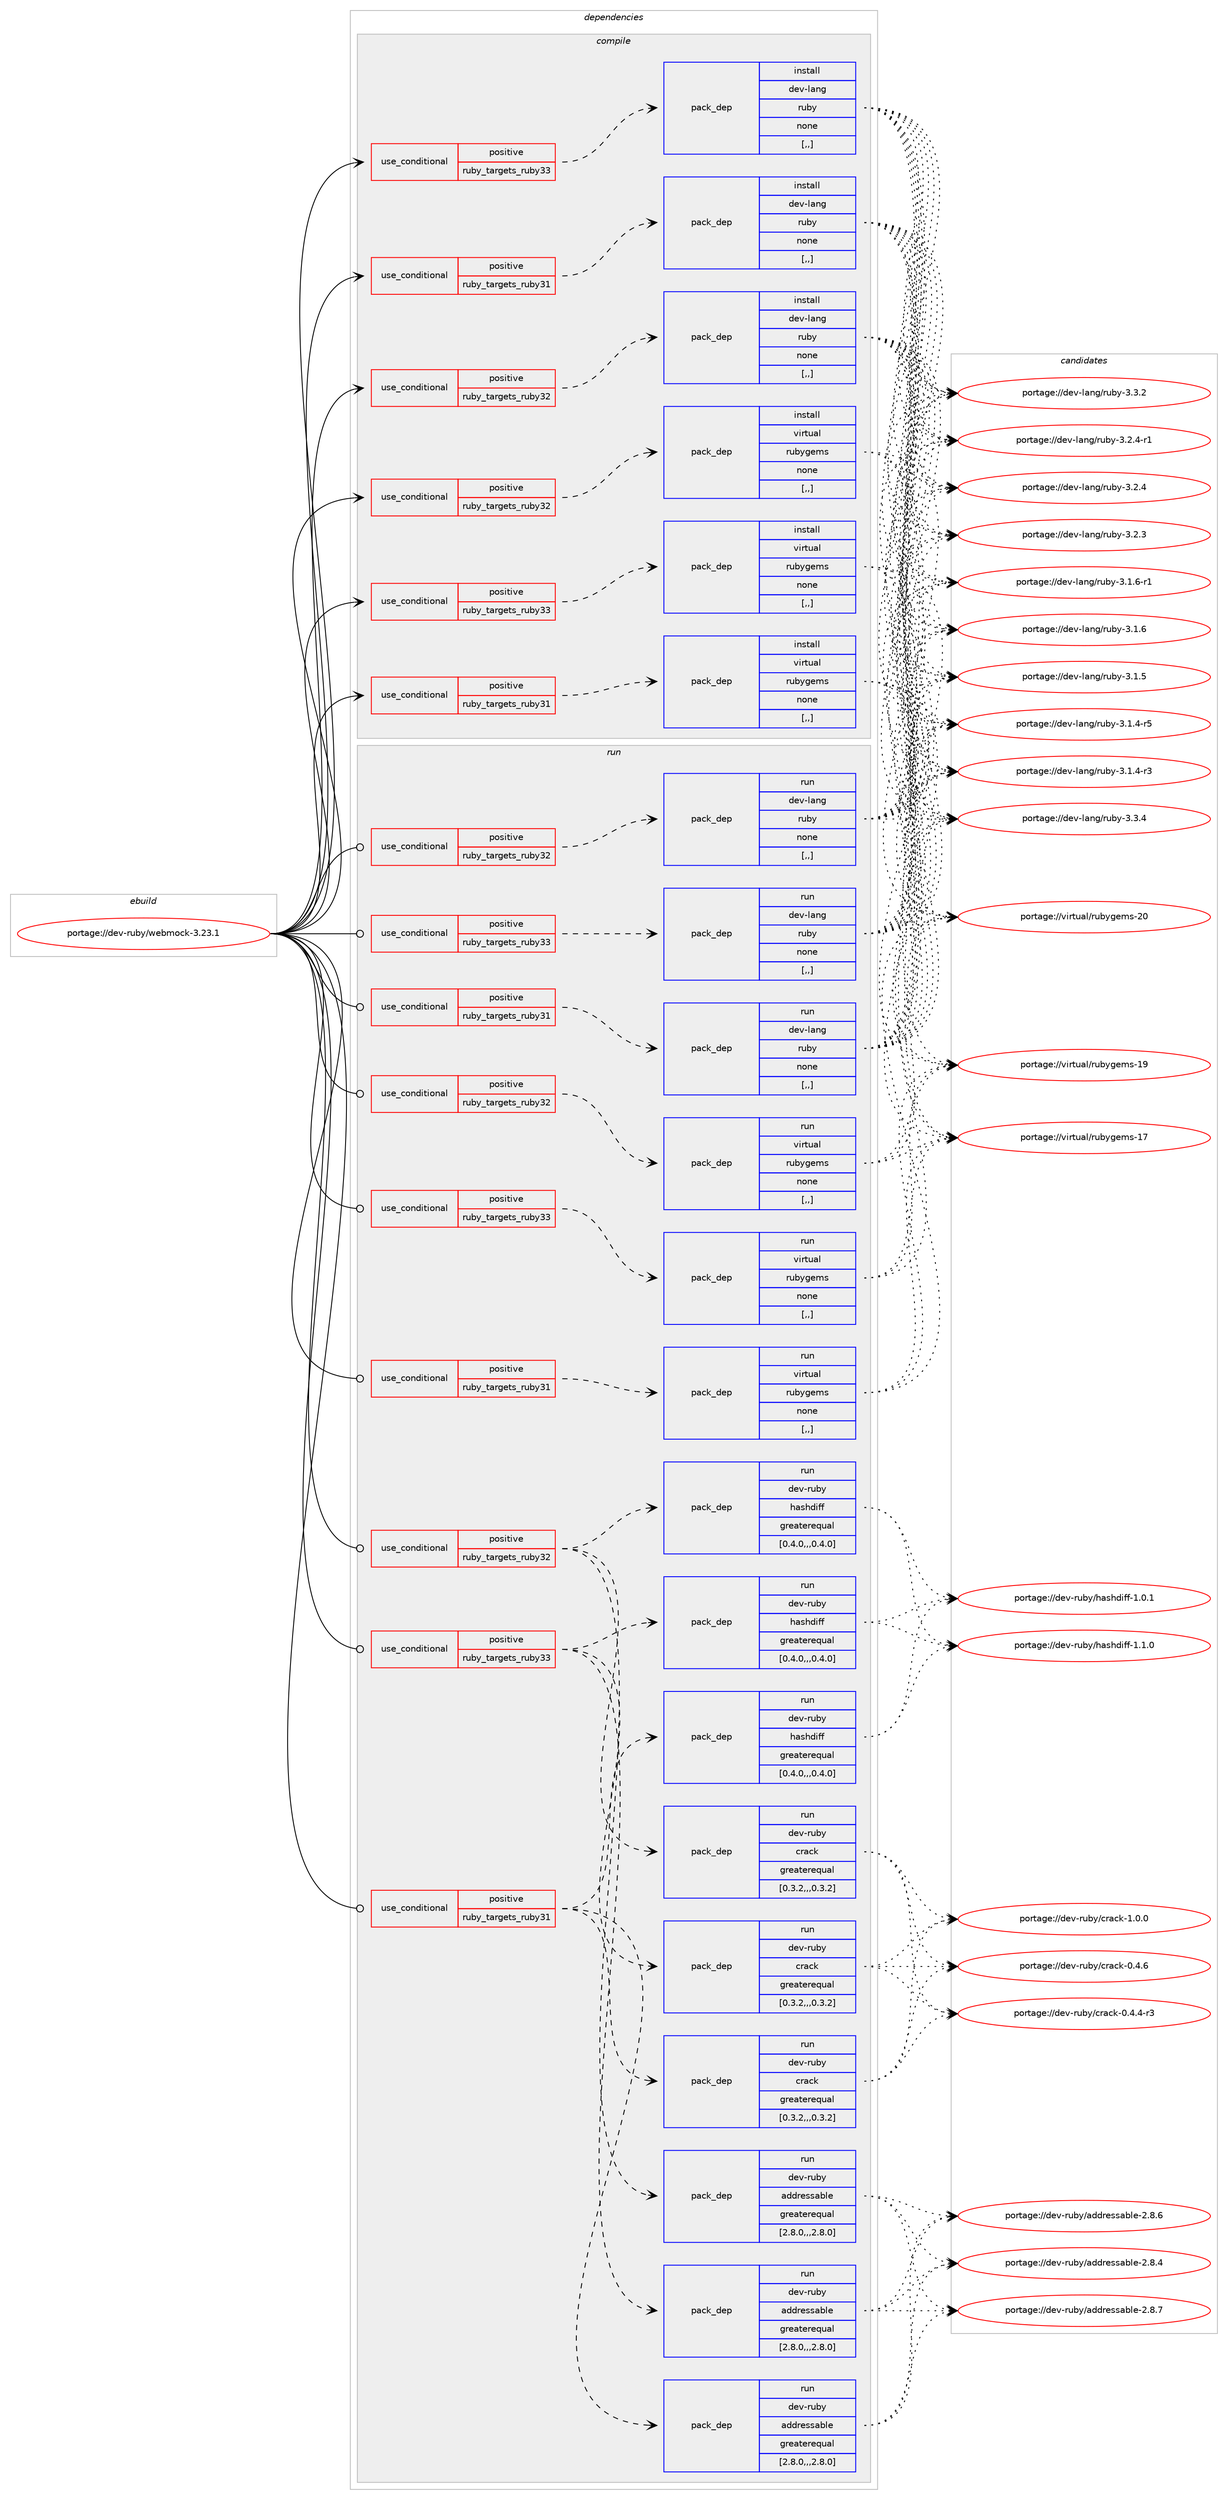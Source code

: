 digraph prolog {

# *************
# Graph options
# *************

newrank=true;
concentrate=true;
compound=true;
graph [rankdir=LR,fontname=Helvetica,fontsize=10,ranksep=1.5];#, ranksep=2.5, nodesep=0.2];
edge  [arrowhead=vee];
node  [fontname=Helvetica,fontsize=10];

# **********
# The ebuild
# **********

subgraph cluster_leftcol {
color=gray;
rank=same;
label=<<i>ebuild</i>>;
id [label="portage://dev-ruby/webmock-3.23.1", color=red, width=4, href="../dev-ruby/webmock-3.23.1.svg"];
}

# ****************
# The dependencies
# ****************

subgraph cluster_midcol {
color=gray;
label=<<i>dependencies</i>>;
subgraph cluster_compile {
fillcolor="#eeeeee";
style=filled;
label=<<i>compile</i>>;
subgraph cond58196 {
dependency206475 [label=<<TABLE BORDER="0" CELLBORDER="1" CELLSPACING="0" CELLPADDING="4"><TR><TD ROWSPAN="3" CELLPADDING="10">use_conditional</TD></TR><TR><TD>positive</TD></TR><TR><TD>ruby_targets_ruby31</TD></TR></TABLE>>, shape=none, color=red];
subgraph pack146885 {
dependency206476 [label=<<TABLE BORDER="0" CELLBORDER="1" CELLSPACING="0" CELLPADDING="4" WIDTH="220"><TR><TD ROWSPAN="6" CELLPADDING="30">pack_dep</TD></TR><TR><TD WIDTH="110">install</TD></TR><TR><TD>dev-lang</TD></TR><TR><TD>ruby</TD></TR><TR><TD>none</TD></TR><TR><TD>[,,]</TD></TR></TABLE>>, shape=none, color=blue];
}
dependency206475:e -> dependency206476:w [weight=20,style="dashed",arrowhead="vee"];
}
id:e -> dependency206475:w [weight=20,style="solid",arrowhead="vee"];
subgraph cond58197 {
dependency206477 [label=<<TABLE BORDER="0" CELLBORDER="1" CELLSPACING="0" CELLPADDING="4"><TR><TD ROWSPAN="3" CELLPADDING="10">use_conditional</TD></TR><TR><TD>positive</TD></TR><TR><TD>ruby_targets_ruby31</TD></TR></TABLE>>, shape=none, color=red];
subgraph pack146886 {
dependency206478 [label=<<TABLE BORDER="0" CELLBORDER="1" CELLSPACING="0" CELLPADDING="4" WIDTH="220"><TR><TD ROWSPAN="6" CELLPADDING="30">pack_dep</TD></TR><TR><TD WIDTH="110">install</TD></TR><TR><TD>virtual</TD></TR><TR><TD>rubygems</TD></TR><TR><TD>none</TD></TR><TR><TD>[,,]</TD></TR></TABLE>>, shape=none, color=blue];
}
dependency206477:e -> dependency206478:w [weight=20,style="dashed",arrowhead="vee"];
}
id:e -> dependency206477:w [weight=20,style="solid",arrowhead="vee"];
subgraph cond58198 {
dependency206479 [label=<<TABLE BORDER="0" CELLBORDER="1" CELLSPACING="0" CELLPADDING="4"><TR><TD ROWSPAN="3" CELLPADDING="10">use_conditional</TD></TR><TR><TD>positive</TD></TR><TR><TD>ruby_targets_ruby32</TD></TR></TABLE>>, shape=none, color=red];
subgraph pack146887 {
dependency206480 [label=<<TABLE BORDER="0" CELLBORDER="1" CELLSPACING="0" CELLPADDING="4" WIDTH="220"><TR><TD ROWSPAN="6" CELLPADDING="30">pack_dep</TD></TR><TR><TD WIDTH="110">install</TD></TR><TR><TD>dev-lang</TD></TR><TR><TD>ruby</TD></TR><TR><TD>none</TD></TR><TR><TD>[,,]</TD></TR></TABLE>>, shape=none, color=blue];
}
dependency206479:e -> dependency206480:w [weight=20,style="dashed",arrowhead="vee"];
}
id:e -> dependency206479:w [weight=20,style="solid",arrowhead="vee"];
subgraph cond58199 {
dependency206481 [label=<<TABLE BORDER="0" CELLBORDER="1" CELLSPACING="0" CELLPADDING="4"><TR><TD ROWSPAN="3" CELLPADDING="10">use_conditional</TD></TR><TR><TD>positive</TD></TR><TR><TD>ruby_targets_ruby32</TD></TR></TABLE>>, shape=none, color=red];
subgraph pack146888 {
dependency206482 [label=<<TABLE BORDER="0" CELLBORDER="1" CELLSPACING="0" CELLPADDING="4" WIDTH="220"><TR><TD ROWSPAN="6" CELLPADDING="30">pack_dep</TD></TR><TR><TD WIDTH="110">install</TD></TR><TR><TD>virtual</TD></TR><TR><TD>rubygems</TD></TR><TR><TD>none</TD></TR><TR><TD>[,,]</TD></TR></TABLE>>, shape=none, color=blue];
}
dependency206481:e -> dependency206482:w [weight=20,style="dashed",arrowhead="vee"];
}
id:e -> dependency206481:w [weight=20,style="solid",arrowhead="vee"];
subgraph cond58200 {
dependency206483 [label=<<TABLE BORDER="0" CELLBORDER="1" CELLSPACING="0" CELLPADDING="4"><TR><TD ROWSPAN="3" CELLPADDING="10">use_conditional</TD></TR><TR><TD>positive</TD></TR><TR><TD>ruby_targets_ruby33</TD></TR></TABLE>>, shape=none, color=red];
subgraph pack146889 {
dependency206484 [label=<<TABLE BORDER="0" CELLBORDER="1" CELLSPACING="0" CELLPADDING="4" WIDTH="220"><TR><TD ROWSPAN="6" CELLPADDING="30">pack_dep</TD></TR><TR><TD WIDTH="110">install</TD></TR><TR><TD>dev-lang</TD></TR><TR><TD>ruby</TD></TR><TR><TD>none</TD></TR><TR><TD>[,,]</TD></TR></TABLE>>, shape=none, color=blue];
}
dependency206483:e -> dependency206484:w [weight=20,style="dashed",arrowhead="vee"];
}
id:e -> dependency206483:w [weight=20,style="solid",arrowhead="vee"];
subgraph cond58201 {
dependency206485 [label=<<TABLE BORDER="0" CELLBORDER="1" CELLSPACING="0" CELLPADDING="4"><TR><TD ROWSPAN="3" CELLPADDING="10">use_conditional</TD></TR><TR><TD>positive</TD></TR><TR><TD>ruby_targets_ruby33</TD></TR></TABLE>>, shape=none, color=red];
subgraph pack146890 {
dependency206486 [label=<<TABLE BORDER="0" CELLBORDER="1" CELLSPACING="0" CELLPADDING="4" WIDTH="220"><TR><TD ROWSPAN="6" CELLPADDING="30">pack_dep</TD></TR><TR><TD WIDTH="110">install</TD></TR><TR><TD>virtual</TD></TR><TR><TD>rubygems</TD></TR><TR><TD>none</TD></TR><TR><TD>[,,]</TD></TR></TABLE>>, shape=none, color=blue];
}
dependency206485:e -> dependency206486:w [weight=20,style="dashed",arrowhead="vee"];
}
id:e -> dependency206485:w [weight=20,style="solid",arrowhead="vee"];
}
subgraph cluster_compileandrun {
fillcolor="#eeeeee";
style=filled;
label=<<i>compile and run</i>>;
}
subgraph cluster_run {
fillcolor="#eeeeee";
style=filled;
label=<<i>run</i>>;
subgraph cond58202 {
dependency206487 [label=<<TABLE BORDER="0" CELLBORDER="1" CELLSPACING="0" CELLPADDING="4"><TR><TD ROWSPAN="3" CELLPADDING="10">use_conditional</TD></TR><TR><TD>positive</TD></TR><TR><TD>ruby_targets_ruby31</TD></TR></TABLE>>, shape=none, color=red];
subgraph pack146891 {
dependency206488 [label=<<TABLE BORDER="0" CELLBORDER="1" CELLSPACING="0" CELLPADDING="4" WIDTH="220"><TR><TD ROWSPAN="6" CELLPADDING="30">pack_dep</TD></TR><TR><TD WIDTH="110">run</TD></TR><TR><TD>dev-lang</TD></TR><TR><TD>ruby</TD></TR><TR><TD>none</TD></TR><TR><TD>[,,]</TD></TR></TABLE>>, shape=none, color=blue];
}
dependency206487:e -> dependency206488:w [weight=20,style="dashed",arrowhead="vee"];
}
id:e -> dependency206487:w [weight=20,style="solid",arrowhead="odot"];
subgraph cond58203 {
dependency206489 [label=<<TABLE BORDER="0" CELLBORDER="1" CELLSPACING="0" CELLPADDING="4"><TR><TD ROWSPAN="3" CELLPADDING="10">use_conditional</TD></TR><TR><TD>positive</TD></TR><TR><TD>ruby_targets_ruby31</TD></TR></TABLE>>, shape=none, color=red];
subgraph pack146892 {
dependency206490 [label=<<TABLE BORDER="0" CELLBORDER="1" CELLSPACING="0" CELLPADDING="4" WIDTH="220"><TR><TD ROWSPAN="6" CELLPADDING="30">pack_dep</TD></TR><TR><TD WIDTH="110">run</TD></TR><TR><TD>dev-ruby</TD></TR><TR><TD>addressable</TD></TR><TR><TD>greaterequal</TD></TR><TR><TD>[2.8.0,,,2.8.0]</TD></TR></TABLE>>, shape=none, color=blue];
}
dependency206489:e -> dependency206490:w [weight=20,style="dashed",arrowhead="vee"];
subgraph pack146893 {
dependency206491 [label=<<TABLE BORDER="0" CELLBORDER="1" CELLSPACING="0" CELLPADDING="4" WIDTH="220"><TR><TD ROWSPAN="6" CELLPADDING="30">pack_dep</TD></TR><TR><TD WIDTH="110">run</TD></TR><TR><TD>dev-ruby</TD></TR><TR><TD>crack</TD></TR><TR><TD>greaterequal</TD></TR><TR><TD>[0.3.2,,,0.3.2]</TD></TR></TABLE>>, shape=none, color=blue];
}
dependency206489:e -> dependency206491:w [weight=20,style="dashed",arrowhead="vee"];
subgraph pack146894 {
dependency206492 [label=<<TABLE BORDER="0" CELLBORDER="1" CELLSPACING="0" CELLPADDING="4" WIDTH="220"><TR><TD ROWSPAN="6" CELLPADDING="30">pack_dep</TD></TR><TR><TD WIDTH="110">run</TD></TR><TR><TD>dev-ruby</TD></TR><TR><TD>hashdiff</TD></TR><TR><TD>greaterequal</TD></TR><TR><TD>[0.4.0,,,0.4.0]</TD></TR></TABLE>>, shape=none, color=blue];
}
dependency206489:e -> dependency206492:w [weight=20,style="dashed",arrowhead="vee"];
}
id:e -> dependency206489:w [weight=20,style="solid",arrowhead="odot"];
subgraph cond58204 {
dependency206493 [label=<<TABLE BORDER="0" CELLBORDER="1" CELLSPACING="0" CELLPADDING="4"><TR><TD ROWSPAN="3" CELLPADDING="10">use_conditional</TD></TR><TR><TD>positive</TD></TR><TR><TD>ruby_targets_ruby31</TD></TR></TABLE>>, shape=none, color=red];
subgraph pack146895 {
dependency206494 [label=<<TABLE BORDER="0" CELLBORDER="1" CELLSPACING="0" CELLPADDING="4" WIDTH="220"><TR><TD ROWSPAN="6" CELLPADDING="30">pack_dep</TD></TR><TR><TD WIDTH="110">run</TD></TR><TR><TD>virtual</TD></TR><TR><TD>rubygems</TD></TR><TR><TD>none</TD></TR><TR><TD>[,,]</TD></TR></TABLE>>, shape=none, color=blue];
}
dependency206493:e -> dependency206494:w [weight=20,style="dashed",arrowhead="vee"];
}
id:e -> dependency206493:w [weight=20,style="solid",arrowhead="odot"];
subgraph cond58205 {
dependency206495 [label=<<TABLE BORDER="0" CELLBORDER="1" CELLSPACING="0" CELLPADDING="4"><TR><TD ROWSPAN="3" CELLPADDING="10">use_conditional</TD></TR><TR><TD>positive</TD></TR><TR><TD>ruby_targets_ruby32</TD></TR></TABLE>>, shape=none, color=red];
subgraph pack146896 {
dependency206496 [label=<<TABLE BORDER="0" CELLBORDER="1" CELLSPACING="0" CELLPADDING="4" WIDTH="220"><TR><TD ROWSPAN="6" CELLPADDING="30">pack_dep</TD></TR><TR><TD WIDTH="110">run</TD></TR><TR><TD>dev-lang</TD></TR><TR><TD>ruby</TD></TR><TR><TD>none</TD></TR><TR><TD>[,,]</TD></TR></TABLE>>, shape=none, color=blue];
}
dependency206495:e -> dependency206496:w [weight=20,style="dashed",arrowhead="vee"];
}
id:e -> dependency206495:w [weight=20,style="solid",arrowhead="odot"];
subgraph cond58206 {
dependency206497 [label=<<TABLE BORDER="0" CELLBORDER="1" CELLSPACING="0" CELLPADDING="4"><TR><TD ROWSPAN="3" CELLPADDING="10">use_conditional</TD></TR><TR><TD>positive</TD></TR><TR><TD>ruby_targets_ruby32</TD></TR></TABLE>>, shape=none, color=red];
subgraph pack146897 {
dependency206498 [label=<<TABLE BORDER="0" CELLBORDER="1" CELLSPACING="0" CELLPADDING="4" WIDTH="220"><TR><TD ROWSPAN="6" CELLPADDING="30">pack_dep</TD></TR><TR><TD WIDTH="110">run</TD></TR><TR><TD>dev-ruby</TD></TR><TR><TD>addressable</TD></TR><TR><TD>greaterequal</TD></TR><TR><TD>[2.8.0,,,2.8.0]</TD></TR></TABLE>>, shape=none, color=blue];
}
dependency206497:e -> dependency206498:w [weight=20,style="dashed",arrowhead="vee"];
subgraph pack146898 {
dependency206499 [label=<<TABLE BORDER="0" CELLBORDER="1" CELLSPACING="0" CELLPADDING="4" WIDTH="220"><TR><TD ROWSPAN="6" CELLPADDING="30">pack_dep</TD></TR><TR><TD WIDTH="110">run</TD></TR><TR><TD>dev-ruby</TD></TR><TR><TD>crack</TD></TR><TR><TD>greaterequal</TD></TR><TR><TD>[0.3.2,,,0.3.2]</TD></TR></TABLE>>, shape=none, color=blue];
}
dependency206497:e -> dependency206499:w [weight=20,style="dashed",arrowhead="vee"];
subgraph pack146899 {
dependency206500 [label=<<TABLE BORDER="0" CELLBORDER="1" CELLSPACING="0" CELLPADDING="4" WIDTH="220"><TR><TD ROWSPAN="6" CELLPADDING="30">pack_dep</TD></TR><TR><TD WIDTH="110">run</TD></TR><TR><TD>dev-ruby</TD></TR><TR><TD>hashdiff</TD></TR><TR><TD>greaterequal</TD></TR><TR><TD>[0.4.0,,,0.4.0]</TD></TR></TABLE>>, shape=none, color=blue];
}
dependency206497:e -> dependency206500:w [weight=20,style="dashed",arrowhead="vee"];
}
id:e -> dependency206497:w [weight=20,style="solid",arrowhead="odot"];
subgraph cond58207 {
dependency206501 [label=<<TABLE BORDER="0" CELLBORDER="1" CELLSPACING="0" CELLPADDING="4"><TR><TD ROWSPAN="3" CELLPADDING="10">use_conditional</TD></TR><TR><TD>positive</TD></TR><TR><TD>ruby_targets_ruby32</TD></TR></TABLE>>, shape=none, color=red];
subgraph pack146900 {
dependency206502 [label=<<TABLE BORDER="0" CELLBORDER="1" CELLSPACING="0" CELLPADDING="4" WIDTH="220"><TR><TD ROWSPAN="6" CELLPADDING="30">pack_dep</TD></TR><TR><TD WIDTH="110">run</TD></TR><TR><TD>virtual</TD></TR><TR><TD>rubygems</TD></TR><TR><TD>none</TD></TR><TR><TD>[,,]</TD></TR></TABLE>>, shape=none, color=blue];
}
dependency206501:e -> dependency206502:w [weight=20,style="dashed",arrowhead="vee"];
}
id:e -> dependency206501:w [weight=20,style="solid",arrowhead="odot"];
subgraph cond58208 {
dependency206503 [label=<<TABLE BORDER="0" CELLBORDER="1" CELLSPACING="0" CELLPADDING="4"><TR><TD ROWSPAN="3" CELLPADDING="10">use_conditional</TD></TR><TR><TD>positive</TD></TR><TR><TD>ruby_targets_ruby33</TD></TR></TABLE>>, shape=none, color=red];
subgraph pack146901 {
dependency206504 [label=<<TABLE BORDER="0" CELLBORDER="1" CELLSPACING="0" CELLPADDING="4" WIDTH="220"><TR><TD ROWSPAN="6" CELLPADDING="30">pack_dep</TD></TR><TR><TD WIDTH="110">run</TD></TR><TR><TD>dev-lang</TD></TR><TR><TD>ruby</TD></TR><TR><TD>none</TD></TR><TR><TD>[,,]</TD></TR></TABLE>>, shape=none, color=blue];
}
dependency206503:e -> dependency206504:w [weight=20,style="dashed",arrowhead="vee"];
}
id:e -> dependency206503:w [weight=20,style="solid",arrowhead="odot"];
subgraph cond58209 {
dependency206505 [label=<<TABLE BORDER="0" CELLBORDER="1" CELLSPACING="0" CELLPADDING="4"><TR><TD ROWSPAN="3" CELLPADDING="10">use_conditional</TD></TR><TR><TD>positive</TD></TR><TR><TD>ruby_targets_ruby33</TD></TR></TABLE>>, shape=none, color=red];
subgraph pack146902 {
dependency206506 [label=<<TABLE BORDER="0" CELLBORDER="1" CELLSPACING="0" CELLPADDING="4" WIDTH="220"><TR><TD ROWSPAN="6" CELLPADDING="30">pack_dep</TD></TR><TR><TD WIDTH="110">run</TD></TR><TR><TD>dev-ruby</TD></TR><TR><TD>addressable</TD></TR><TR><TD>greaterequal</TD></TR><TR><TD>[2.8.0,,,2.8.0]</TD></TR></TABLE>>, shape=none, color=blue];
}
dependency206505:e -> dependency206506:w [weight=20,style="dashed",arrowhead="vee"];
subgraph pack146903 {
dependency206507 [label=<<TABLE BORDER="0" CELLBORDER="1" CELLSPACING="0" CELLPADDING="4" WIDTH="220"><TR><TD ROWSPAN="6" CELLPADDING="30">pack_dep</TD></TR><TR><TD WIDTH="110">run</TD></TR><TR><TD>dev-ruby</TD></TR><TR><TD>crack</TD></TR><TR><TD>greaterequal</TD></TR><TR><TD>[0.3.2,,,0.3.2]</TD></TR></TABLE>>, shape=none, color=blue];
}
dependency206505:e -> dependency206507:w [weight=20,style="dashed",arrowhead="vee"];
subgraph pack146904 {
dependency206508 [label=<<TABLE BORDER="0" CELLBORDER="1" CELLSPACING="0" CELLPADDING="4" WIDTH="220"><TR><TD ROWSPAN="6" CELLPADDING="30">pack_dep</TD></TR><TR><TD WIDTH="110">run</TD></TR><TR><TD>dev-ruby</TD></TR><TR><TD>hashdiff</TD></TR><TR><TD>greaterequal</TD></TR><TR><TD>[0.4.0,,,0.4.0]</TD></TR></TABLE>>, shape=none, color=blue];
}
dependency206505:e -> dependency206508:w [weight=20,style="dashed",arrowhead="vee"];
}
id:e -> dependency206505:w [weight=20,style="solid",arrowhead="odot"];
subgraph cond58210 {
dependency206509 [label=<<TABLE BORDER="0" CELLBORDER="1" CELLSPACING="0" CELLPADDING="4"><TR><TD ROWSPAN="3" CELLPADDING="10">use_conditional</TD></TR><TR><TD>positive</TD></TR><TR><TD>ruby_targets_ruby33</TD></TR></TABLE>>, shape=none, color=red];
subgraph pack146905 {
dependency206510 [label=<<TABLE BORDER="0" CELLBORDER="1" CELLSPACING="0" CELLPADDING="4" WIDTH="220"><TR><TD ROWSPAN="6" CELLPADDING="30">pack_dep</TD></TR><TR><TD WIDTH="110">run</TD></TR><TR><TD>virtual</TD></TR><TR><TD>rubygems</TD></TR><TR><TD>none</TD></TR><TR><TD>[,,]</TD></TR></TABLE>>, shape=none, color=blue];
}
dependency206509:e -> dependency206510:w [weight=20,style="dashed",arrowhead="vee"];
}
id:e -> dependency206509:w [weight=20,style="solid",arrowhead="odot"];
}
}

# **************
# The candidates
# **************

subgraph cluster_choices {
rank=same;
color=gray;
label=<<i>candidates</i>>;

subgraph choice146885 {
color=black;
nodesep=1;
choice10010111845108971101034711411798121455146514652 [label="portage://dev-lang/ruby-3.3.4", color=red, width=4,href="../dev-lang/ruby-3.3.4.svg"];
choice10010111845108971101034711411798121455146514650 [label="portage://dev-lang/ruby-3.3.2", color=red, width=4,href="../dev-lang/ruby-3.3.2.svg"];
choice100101118451089711010347114117981214551465046524511449 [label="portage://dev-lang/ruby-3.2.4-r1", color=red, width=4,href="../dev-lang/ruby-3.2.4-r1.svg"];
choice10010111845108971101034711411798121455146504652 [label="portage://dev-lang/ruby-3.2.4", color=red, width=4,href="../dev-lang/ruby-3.2.4.svg"];
choice10010111845108971101034711411798121455146504651 [label="portage://dev-lang/ruby-3.2.3", color=red, width=4,href="../dev-lang/ruby-3.2.3.svg"];
choice100101118451089711010347114117981214551464946544511449 [label="portage://dev-lang/ruby-3.1.6-r1", color=red, width=4,href="../dev-lang/ruby-3.1.6-r1.svg"];
choice10010111845108971101034711411798121455146494654 [label="portage://dev-lang/ruby-3.1.6", color=red, width=4,href="../dev-lang/ruby-3.1.6.svg"];
choice10010111845108971101034711411798121455146494653 [label="portage://dev-lang/ruby-3.1.5", color=red, width=4,href="../dev-lang/ruby-3.1.5.svg"];
choice100101118451089711010347114117981214551464946524511453 [label="portage://dev-lang/ruby-3.1.4-r5", color=red, width=4,href="../dev-lang/ruby-3.1.4-r5.svg"];
choice100101118451089711010347114117981214551464946524511451 [label="portage://dev-lang/ruby-3.1.4-r3", color=red, width=4,href="../dev-lang/ruby-3.1.4-r3.svg"];
dependency206476:e -> choice10010111845108971101034711411798121455146514652:w [style=dotted,weight="100"];
dependency206476:e -> choice10010111845108971101034711411798121455146514650:w [style=dotted,weight="100"];
dependency206476:e -> choice100101118451089711010347114117981214551465046524511449:w [style=dotted,weight="100"];
dependency206476:e -> choice10010111845108971101034711411798121455146504652:w [style=dotted,weight="100"];
dependency206476:e -> choice10010111845108971101034711411798121455146504651:w [style=dotted,weight="100"];
dependency206476:e -> choice100101118451089711010347114117981214551464946544511449:w [style=dotted,weight="100"];
dependency206476:e -> choice10010111845108971101034711411798121455146494654:w [style=dotted,weight="100"];
dependency206476:e -> choice10010111845108971101034711411798121455146494653:w [style=dotted,weight="100"];
dependency206476:e -> choice100101118451089711010347114117981214551464946524511453:w [style=dotted,weight="100"];
dependency206476:e -> choice100101118451089711010347114117981214551464946524511451:w [style=dotted,weight="100"];
}
subgraph choice146886 {
color=black;
nodesep=1;
choice118105114116117971084711411798121103101109115455048 [label="portage://virtual/rubygems-20", color=red, width=4,href="../virtual/rubygems-20.svg"];
choice118105114116117971084711411798121103101109115454957 [label="portage://virtual/rubygems-19", color=red, width=4,href="../virtual/rubygems-19.svg"];
choice118105114116117971084711411798121103101109115454955 [label="portage://virtual/rubygems-17", color=red, width=4,href="../virtual/rubygems-17.svg"];
dependency206478:e -> choice118105114116117971084711411798121103101109115455048:w [style=dotted,weight="100"];
dependency206478:e -> choice118105114116117971084711411798121103101109115454957:w [style=dotted,weight="100"];
dependency206478:e -> choice118105114116117971084711411798121103101109115454955:w [style=dotted,weight="100"];
}
subgraph choice146887 {
color=black;
nodesep=1;
choice10010111845108971101034711411798121455146514652 [label="portage://dev-lang/ruby-3.3.4", color=red, width=4,href="../dev-lang/ruby-3.3.4.svg"];
choice10010111845108971101034711411798121455146514650 [label="portage://dev-lang/ruby-3.3.2", color=red, width=4,href="../dev-lang/ruby-3.3.2.svg"];
choice100101118451089711010347114117981214551465046524511449 [label="portage://dev-lang/ruby-3.2.4-r1", color=red, width=4,href="../dev-lang/ruby-3.2.4-r1.svg"];
choice10010111845108971101034711411798121455146504652 [label="portage://dev-lang/ruby-3.2.4", color=red, width=4,href="../dev-lang/ruby-3.2.4.svg"];
choice10010111845108971101034711411798121455146504651 [label="portage://dev-lang/ruby-3.2.3", color=red, width=4,href="../dev-lang/ruby-3.2.3.svg"];
choice100101118451089711010347114117981214551464946544511449 [label="portage://dev-lang/ruby-3.1.6-r1", color=red, width=4,href="../dev-lang/ruby-3.1.6-r1.svg"];
choice10010111845108971101034711411798121455146494654 [label="portage://dev-lang/ruby-3.1.6", color=red, width=4,href="../dev-lang/ruby-3.1.6.svg"];
choice10010111845108971101034711411798121455146494653 [label="portage://dev-lang/ruby-3.1.5", color=red, width=4,href="../dev-lang/ruby-3.1.5.svg"];
choice100101118451089711010347114117981214551464946524511453 [label="portage://dev-lang/ruby-3.1.4-r5", color=red, width=4,href="../dev-lang/ruby-3.1.4-r5.svg"];
choice100101118451089711010347114117981214551464946524511451 [label="portage://dev-lang/ruby-3.1.4-r3", color=red, width=4,href="../dev-lang/ruby-3.1.4-r3.svg"];
dependency206480:e -> choice10010111845108971101034711411798121455146514652:w [style=dotted,weight="100"];
dependency206480:e -> choice10010111845108971101034711411798121455146514650:w [style=dotted,weight="100"];
dependency206480:e -> choice100101118451089711010347114117981214551465046524511449:w [style=dotted,weight="100"];
dependency206480:e -> choice10010111845108971101034711411798121455146504652:w [style=dotted,weight="100"];
dependency206480:e -> choice10010111845108971101034711411798121455146504651:w [style=dotted,weight="100"];
dependency206480:e -> choice100101118451089711010347114117981214551464946544511449:w [style=dotted,weight="100"];
dependency206480:e -> choice10010111845108971101034711411798121455146494654:w [style=dotted,weight="100"];
dependency206480:e -> choice10010111845108971101034711411798121455146494653:w [style=dotted,weight="100"];
dependency206480:e -> choice100101118451089711010347114117981214551464946524511453:w [style=dotted,weight="100"];
dependency206480:e -> choice100101118451089711010347114117981214551464946524511451:w [style=dotted,weight="100"];
}
subgraph choice146888 {
color=black;
nodesep=1;
choice118105114116117971084711411798121103101109115455048 [label="portage://virtual/rubygems-20", color=red, width=4,href="../virtual/rubygems-20.svg"];
choice118105114116117971084711411798121103101109115454957 [label="portage://virtual/rubygems-19", color=red, width=4,href="../virtual/rubygems-19.svg"];
choice118105114116117971084711411798121103101109115454955 [label="portage://virtual/rubygems-17", color=red, width=4,href="../virtual/rubygems-17.svg"];
dependency206482:e -> choice118105114116117971084711411798121103101109115455048:w [style=dotted,weight="100"];
dependency206482:e -> choice118105114116117971084711411798121103101109115454957:w [style=dotted,weight="100"];
dependency206482:e -> choice118105114116117971084711411798121103101109115454955:w [style=dotted,weight="100"];
}
subgraph choice146889 {
color=black;
nodesep=1;
choice10010111845108971101034711411798121455146514652 [label="portage://dev-lang/ruby-3.3.4", color=red, width=4,href="../dev-lang/ruby-3.3.4.svg"];
choice10010111845108971101034711411798121455146514650 [label="portage://dev-lang/ruby-3.3.2", color=red, width=4,href="../dev-lang/ruby-3.3.2.svg"];
choice100101118451089711010347114117981214551465046524511449 [label="portage://dev-lang/ruby-3.2.4-r1", color=red, width=4,href="../dev-lang/ruby-3.2.4-r1.svg"];
choice10010111845108971101034711411798121455146504652 [label="portage://dev-lang/ruby-3.2.4", color=red, width=4,href="../dev-lang/ruby-3.2.4.svg"];
choice10010111845108971101034711411798121455146504651 [label="portage://dev-lang/ruby-3.2.3", color=red, width=4,href="../dev-lang/ruby-3.2.3.svg"];
choice100101118451089711010347114117981214551464946544511449 [label="portage://dev-lang/ruby-3.1.6-r1", color=red, width=4,href="../dev-lang/ruby-3.1.6-r1.svg"];
choice10010111845108971101034711411798121455146494654 [label="portage://dev-lang/ruby-3.1.6", color=red, width=4,href="../dev-lang/ruby-3.1.6.svg"];
choice10010111845108971101034711411798121455146494653 [label="portage://dev-lang/ruby-3.1.5", color=red, width=4,href="../dev-lang/ruby-3.1.5.svg"];
choice100101118451089711010347114117981214551464946524511453 [label="portage://dev-lang/ruby-3.1.4-r5", color=red, width=4,href="../dev-lang/ruby-3.1.4-r5.svg"];
choice100101118451089711010347114117981214551464946524511451 [label="portage://dev-lang/ruby-3.1.4-r3", color=red, width=4,href="../dev-lang/ruby-3.1.4-r3.svg"];
dependency206484:e -> choice10010111845108971101034711411798121455146514652:w [style=dotted,weight="100"];
dependency206484:e -> choice10010111845108971101034711411798121455146514650:w [style=dotted,weight="100"];
dependency206484:e -> choice100101118451089711010347114117981214551465046524511449:w [style=dotted,weight="100"];
dependency206484:e -> choice10010111845108971101034711411798121455146504652:w [style=dotted,weight="100"];
dependency206484:e -> choice10010111845108971101034711411798121455146504651:w [style=dotted,weight="100"];
dependency206484:e -> choice100101118451089711010347114117981214551464946544511449:w [style=dotted,weight="100"];
dependency206484:e -> choice10010111845108971101034711411798121455146494654:w [style=dotted,weight="100"];
dependency206484:e -> choice10010111845108971101034711411798121455146494653:w [style=dotted,weight="100"];
dependency206484:e -> choice100101118451089711010347114117981214551464946524511453:w [style=dotted,weight="100"];
dependency206484:e -> choice100101118451089711010347114117981214551464946524511451:w [style=dotted,weight="100"];
}
subgraph choice146890 {
color=black;
nodesep=1;
choice118105114116117971084711411798121103101109115455048 [label="portage://virtual/rubygems-20", color=red, width=4,href="../virtual/rubygems-20.svg"];
choice118105114116117971084711411798121103101109115454957 [label="portage://virtual/rubygems-19", color=red, width=4,href="../virtual/rubygems-19.svg"];
choice118105114116117971084711411798121103101109115454955 [label="portage://virtual/rubygems-17", color=red, width=4,href="../virtual/rubygems-17.svg"];
dependency206486:e -> choice118105114116117971084711411798121103101109115455048:w [style=dotted,weight="100"];
dependency206486:e -> choice118105114116117971084711411798121103101109115454957:w [style=dotted,weight="100"];
dependency206486:e -> choice118105114116117971084711411798121103101109115454955:w [style=dotted,weight="100"];
}
subgraph choice146891 {
color=black;
nodesep=1;
choice10010111845108971101034711411798121455146514652 [label="portage://dev-lang/ruby-3.3.4", color=red, width=4,href="../dev-lang/ruby-3.3.4.svg"];
choice10010111845108971101034711411798121455146514650 [label="portage://dev-lang/ruby-3.3.2", color=red, width=4,href="../dev-lang/ruby-3.3.2.svg"];
choice100101118451089711010347114117981214551465046524511449 [label="portage://dev-lang/ruby-3.2.4-r1", color=red, width=4,href="../dev-lang/ruby-3.2.4-r1.svg"];
choice10010111845108971101034711411798121455146504652 [label="portage://dev-lang/ruby-3.2.4", color=red, width=4,href="../dev-lang/ruby-3.2.4.svg"];
choice10010111845108971101034711411798121455146504651 [label="portage://dev-lang/ruby-3.2.3", color=red, width=4,href="../dev-lang/ruby-3.2.3.svg"];
choice100101118451089711010347114117981214551464946544511449 [label="portage://dev-lang/ruby-3.1.6-r1", color=red, width=4,href="../dev-lang/ruby-3.1.6-r1.svg"];
choice10010111845108971101034711411798121455146494654 [label="portage://dev-lang/ruby-3.1.6", color=red, width=4,href="../dev-lang/ruby-3.1.6.svg"];
choice10010111845108971101034711411798121455146494653 [label="portage://dev-lang/ruby-3.1.5", color=red, width=4,href="../dev-lang/ruby-3.1.5.svg"];
choice100101118451089711010347114117981214551464946524511453 [label="portage://dev-lang/ruby-3.1.4-r5", color=red, width=4,href="../dev-lang/ruby-3.1.4-r5.svg"];
choice100101118451089711010347114117981214551464946524511451 [label="portage://dev-lang/ruby-3.1.4-r3", color=red, width=4,href="../dev-lang/ruby-3.1.4-r3.svg"];
dependency206488:e -> choice10010111845108971101034711411798121455146514652:w [style=dotted,weight="100"];
dependency206488:e -> choice10010111845108971101034711411798121455146514650:w [style=dotted,weight="100"];
dependency206488:e -> choice100101118451089711010347114117981214551465046524511449:w [style=dotted,weight="100"];
dependency206488:e -> choice10010111845108971101034711411798121455146504652:w [style=dotted,weight="100"];
dependency206488:e -> choice10010111845108971101034711411798121455146504651:w [style=dotted,weight="100"];
dependency206488:e -> choice100101118451089711010347114117981214551464946544511449:w [style=dotted,weight="100"];
dependency206488:e -> choice10010111845108971101034711411798121455146494654:w [style=dotted,weight="100"];
dependency206488:e -> choice10010111845108971101034711411798121455146494653:w [style=dotted,weight="100"];
dependency206488:e -> choice100101118451089711010347114117981214551464946524511453:w [style=dotted,weight="100"];
dependency206488:e -> choice100101118451089711010347114117981214551464946524511451:w [style=dotted,weight="100"];
}
subgraph choice146892 {
color=black;
nodesep=1;
choice100101118451141179812147971001001141011151159798108101455046564655 [label="portage://dev-ruby/addressable-2.8.7", color=red, width=4,href="../dev-ruby/addressable-2.8.7.svg"];
choice100101118451141179812147971001001141011151159798108101455046564654 [label="portage://dev-ruby/addressable-2.8.6", color=red, width=4,href="../dev-ruby/addressable-2.8.6.svg"];
choice100101118451141179812147971001001141011151159798108101455046564652 [label="portage://dev-ruby/addressable-2.8.4", color=red, width=4,href="../dev-ruby/addressable-2.8.4.svg"];
dependency206490:e -> choice100101118451141179812147971001001141011151159798108101455046564655:w [style=dotted,weight="100"];
dependency206490:e -> choice100101118451141179812147971001001141011151159798108101455046564654:w [style=dotted,weight="100"];
dependency206490:e -> choice100101118451141179812147971001001141011151159798108101455046564652:w [style=dotted,weight="100"];
}
subgraph choice146893 {
color=black;
nodesep=1;
choice100101118451141179812147991149799107454946484648 [label="portage://dev-ruby/crack-1.0.0", color=red, width=4,href="../dev-ruby/crack-1.0.0.svg"];
choice100101118451141179812147991149799107454846524654 [label="portage://dev-ruby/crack-0.4.6", color=red, width=4,href="../dev-ruby/crack-0.4.6.svg"];
choice1001011184511411798121479911497991074548465246524511451 [label="portage://dev-ruby/crack-0.4.4-r3", color=red, width=4,href="../dev-ruby/crack-0.4.4-r3.svg"];
dependency206491:e -> choice100101118451141179812147991149799107454946484648:w [style=dotted,weight="100"];
dependency206491:e -> choice100101118451141179812147991149799107454846524654:w [style=dotted,weight="100"];
dependency206491:e -> choice1001011184511411798121479911497991074548465246524511451:w [style=dotted,weight="100"];
}
subgraph choice146894 {
color=black;
nodesep=1;
choice10010111845114117981214710497115104100105102102454946494648 [label="portage://dev-ruby/hashdiff-1.1.0", color=red, width=4,href="../dev-ruby/hashdiff-1.1.0.svg"];
choice10010111845114117981214710497115104100105102102454946484649 [label="portage://dev-ruby/hashdiff-1.0.1", color=red, width=4,href="../dev-ruby/hashdiff-1.0.1.svg"];
dependency206492:e -> choice10010111845114117981214710497115104100105102102454946494648:w [style=dotted,weight="100"];
dependency206492:e -> choice10010111845114117981214710497115104100105102102454946484649:w [style=dotted,weight="100"];
}
subgraph choice146895 {
color=black;
nodesep=1;
choice118105114116117971084711411798121103101109115455048 [label="portage://virtual/rubygems-20", color=red, width=4,href="../virtual/rubygems-20.svg"];
choice118105114116117971084711411798121103101109115454957 [label="portage://virtual/rubygems-19", color=red, width=4,href="../virtual/rubygems-19.svg"];
choice118105114116117971084711411798121103101109115454955 [label="portage://virtual/rubygems-17", color=red, width=4,href="../virtual/rubygems-17.svg"];
dependency206494:e -> choice118105114116117971084711411798121103101109115455048:w [style=dotted,weight="100"];
dependency206494:e -> choice118105114116117971084711411798121103101109115454957:w [style=dotted,weight="100"];
dependency206494:e -> choice118105114116117971084711411798121103101109115454955:w [style=dotted,weight="100"];
}
subgraph choice146896 {
color=black;
nodesep=1;
choice10010111845108971101034711411798121455146514652 [label="portage://dev-lang/ruby-3.3.4", color=red, width=4,href="../dev-lang/ruby-3.3.4.svg"];
choice10010111845108971101034711411798121455146514650 [label="portage://dev-lang/ruby-3.3.2", color=red, width=4,href="../dev-lang/ruby-3.3.2.svg"];
choice100101118451089711010347114117981214551465046524511449 [label="portage://dev-lang/ruby-3.2.4-r1", color=red, width=4,href="../dev-lang/ruby-3.2.4-r1.svg"];
choice10010111845108971101034711411798121455146504652 [label="portage://dev-lang/ruby-3.2.4", color=red, width=4,href="../dev-lang/ruby-3.2.4.svg"];
choice10010111845108971101034711411798121455146504651 [label="portage://dev-lang/ruby-3.2.3", color=red, width=4,href="../dev-lang/ruby-3.2.3.svg"];
choice100101118451089711010347114117981214551464946544511449 [label="portage://dev-lang/ruby-3.1.6-r1", color=red, width=4,href="../dev-lang/ruby-3.1.6-r1.svg"];
choice10010111845108971101034711411798121455146494654 [label="portage://dev-lang/ruby-3.1.6", color=red, width=4,href="../dev-lang/ruby-3.1.6.svg"];
choice10010111845108971101034711411798121455146494653 [label="portage://dev-lang/ruby-3.1.5", color=red, width=4,href="../dev-lang/ruby-3.1.5.svg"];
choice100101118451089711010347114117981214551464946524511453 [label="portage://dev-lang/ruby-3.1.4-r5", color=red, width=4,href="../dev-lang/ruby-3.1.4-r5.svg"];
choice100101118451089711010347114117981214551464946524511451 [label="portage://dev-lang/ruby-3.1.4-r3", color=red, width=4,href="../dev-lang/ruby-3.1.4-r3.svg"];
dependency206496:e -> choice10010111845108971101034711411798121455146514652:w [style=dotted,weight="100"];
dependency206496:e -> choice10010111845108971101034711411798121455146514650:w [style=dotted,weight="100"];
dependency206496:e -> choice100101118451089711010347114117981214551465046524511449:w [style=dotted,weight="100"];
dependency206496:e -> choice10010111845108971101034711411798121455146504652:w [style=dotted,weight="100"];
dependency206496:e -> choice10010111845108971101034711411798121455146504651:w [style=dotted,weight="100"];
dependency206496:e -> choice100101118451089711010347114117981214551464946544511449:w [style=dotted,weight="100"];
dependency206496:e -> choice10010111845108971101034711411798121455146494654:w [style=dotted,weight="100"];
dependency206496:e -> choice10010111845108971101034711411798121455146494653:w [style=dotted,weight="100"];
dependency206496:e -> choice100101118451089711010347114117981214551464946524511453:w [style=dotted,weight="100"];
dependency206496:e -> choice100101118451089711010347114117981214551464946524511451:w [style=dotted,weight="100"];
}
subgraph choice146897 {
color=black;
nodesep=1;
choice100101118451141179812147971001001141011151159798108101455046564655 [label="portage://dev-ruby/addressable-2.8.7", color=red, width=4,href="../dev-ruby/addressable-2.8.7.svg"];
choice100101118451141179812147971001001141011151159798108101455046564654 [label="portage://dev-ruby/addressable-2.8.6", color=red, width=4,href="../dev-ruby/addressable-2.8.6.svg"];
choice100101118451141179812147971001001141011151159798108101455046564652 [label="portage://dev-ruby/addressable-2.8.4", color=red, width=4,href="../dev-ruby/addressable-2.8.4.svg"];
dependency206498:e -> choice100101118451141179812147971001001141011151159798108101455046564655:w [style=dotted,weight="100"];
dependency206498:e -> choice100101118451141179812147971001001141011151159798108101455046564654:w [style=dotted,weight="100"];
dependency206498:e -> choice100101118451141179812147971001001141011151159798108101455046564652:w [style=dotted,weight="100"];
}
subgraph choice146898 {
color=black;
nodesep=1;
choice100101118451141179812147991149799107454946484648 [label="portage://dev-ruby/crack-1.0.0", color=red, width=4,href="../dev-ruby/crack-1.0.0.svg"];
choice100101118451141179812147991149799107454846524654 [label="portage://dev-ruby/crack-0.4.6", color=red, width=4,href="../dev-ruby/crack-0.4.6.svg"];
choice1001011184511411798121479911497991074548465246524511451 [label="portage://dev-ruby/crack-0.4.4-r3", color=red, width=4,href="../dev-ruby/crack-0.4.4-r3.svg"];
dependency206499:e -> choice100101118451141179812147991149799107454946484648:w [style=dotted,weight="100"];
dependency206499:e -> choice100101118451141179812147991149799107454846524654:w [style=dotted,weight="100"];
dependency206499:e -> choice1001011184511411798121479911497991074548465246524511451:w [style=dotted,weight="100"];
}
subgraph choice146899 {
color=black;
nodesep=1;
choice10010111845114117981214710497115104100105102102454946494648 [label="portage://dev-ruby/hashdiff-1.1.0", color=red, width=4,href="../dev-ruby/hashdiff-1.1.0.svg"];
choice10010111845114117981214710497115104100105102102454946484649 [label="portage://dev-ruby/hashdiff-1.0.1", color=red, width=4,href="../dev-ruby/hashdiff-1.0.1.svg"];
dependency206500:e -> choice10010111845114117981214710497115104100105102102454946494648:w [style=dotted,weight="100"];
dependency206500:e -> choice10010111845114117981214710497115104100105102102454946484649:w [style=dotted,weight="100"];
}
subgraph choice146900 {
color=black;
nodesep=1;
choice118105114116117971084711411798121103101109115455048 [label="portage://virtual/rubygems-20", color=red, width=4,href="../virtual/rubygems-20.svg"];
choice118105114116117971084711411798121103101109115454957 [label="portage://virtual/rubygems-19", color=red, width=4,href="../virtual/rubygems-19.svg"];
choice118105114116117971084711411798121103101109115454955 [label="portage://virtual/rubygems-17", color=red, width=4,href="../virtual/rubygems-17.svg"];
dependency206502:e -> choice118105114116117971084711411798121103101109115455048:w [style=dotted,weight="100"];
dependency206502:e -> choice118105114116117971084711411798121103101109115454957:w [style=dotted,weight="100"];
dependency206502:e -> choice118105114116117971084711411798121103101109115454955:w [style=dotted,weight="100"];
}
subgraph choice146901 {
color=black;
nodesep=1;
choice10010111845108971101034711411798121455146514652 [label="portage://dev-lang/ruby-3.3.4", color=red, width=4,href="../dev-lang/ruby-3.3.4.svg"];
choice10010111845108971101034711411798121455146514650 [label="portage://dev-lang/ruby-3.3.2", color=red, width=4,href="../dev-lang/ruby-3.3.2.svg"];
choice100101118451089711010347114117981214551465046524511449 [label="portage://dev-lang/ruby-3.2.4-r1", color=red, width=4,href="../dev-lang/ruby-3.2.4-r1.svg"];
choice10010111845108971101034711411798121455146504652 [label="portage://dev-lang/ruby-3.2.4", color=red, width=4,href="../dev-lang/ruby-3.2.4.svg"];
choice10010111845108971101034711411798121455146504651 [label="portage://dev-lang/ruby-3.2.3", color=red, width=4,href="../dev-lang/ruby-3.2.3.svg"];
choice100101118451089711010347114117981214551464946544511449 [label="portage://dev-lang/ruby-3.1.6-r1", color=red, width=4,href="../dev-lang/ruby-3.1.6-r1.svg"];
choice10010111845108971101034711411798121455146494654 [label="portage://dev-lang/ruby-3.1.6", color=red, width=4,href="../dev-lang/ruby-3.1.6.svg"];
choice10010111845108971101034711411798121455146494653 [label="portage://dev-lang/ruby-3.1.5", color=red, width=4,href="../dev-lang/ruby-3.1.5.svg"];
choice100101118451089711010347114117981214551464946524511453 [label="portage://dev-lang/ruby-3.1.4-r5", color=red, width=4,href="../dev-lang/ruby-3.1.4-r5.svg"];
choice100101118451089711010347114117981214551464946524511451 [label="portage://dev-lang/ruby-3.1.4-r3", color=red, width=4,href="../dev-lang/ruby-3.1.4-r3.svg"];
dependency206504:e -> choice10010111845108971101034711411798121455146514652:w [style=dotted,weight="100"];
dependency206504:e -> choice10010111845108971101034711411798121455146514650:w [style=dotted,weight="100"];
dependency206504:e -> choice100101118451089711010347114117981214551465046524511449:w [style=dotted,weight="100"];
dependency206504:e -> choice10010111845108971101034711411798121455146504652:w [style=dotted,weight="100"];
dependency206504:e -> choice10010111845108971101034711411798121455146504651:w [style=dotted,weight="100"];
dependency206504:e -> choice100101118451089711010347114117981214551464946544511449:w [style=dotted,weight="100"];
dependency206504:e -> choice10010111845108971101034711411798121455146494654:w [style=dotted,weight="100"];
dependency206504:e -> choice10010111845108971101034711411798121455146494653:w [style=dotted,weight="100"];
dependency206504:e -> choice100101118451089711010347114117981214551464946524511453:w [style=dotted,weight="100"];
dependency206504:e -> choice100101118451089711010347114117981214551464946524511451:w [style=dotted,weight="100"];
}
subgraph choice146902 {
color=black;
nodesep=1;
choice100101118451141179812147971001001141011151159798108101455046564655 [label="portage://dev-ruby/addressable-2.8.7", color=red, width=4,href="../dev-ruby/addressable-2.8.7.svg"];
choice100101118451141179812147971001001141011151159798108101455046564654 [label="portage://dev-ruby/addressable-2.8.6", color=red, width=4,href="../dev-ruby/addressable-2.8.6.svg"];
choice100101118451141179812147971001001141011151159798108101455046564652 [label="portage://dev-ruby/addressable-2.8.4", color=red, width=4,href="../dev-ruby/addressable-2.8.4.svg"];
dependency206506:e -> choice100101118451141179812147971001001141011151159798108101455046564655:w [style=dotted,weight="100"];
dependency206506:e -> choice100101118451141179812147971001001141011151159798108101455046564654:w [style=dotted,weight="100"];
dependency206506:e -> choice100101118451141179812147971001001141011151159798108101455046564652:w [style=dotted,weight="100"];
}
subgraph choice146903 {
color=black;
nodesep=1;
choice100101118451141179812147991149799107454946484648 [label="portage://dev-ruby/crack-1.0.0", color=red, width=4,href="../dev-ruby/crack-1.0.0.svg"];
choice100101118451141179812147991149799107454846524654 [label="portage://dev-ruby/crack-0.4.6", color=red, width=4,href="../dev-ruby/crack-0.4.6.svg"];
choice1001011184511411798121479911497991074548465246524511451 [label="portage://dev-ruby/crack-0.4.4-r3", color=red, width=4,href="../dev-ruby/crack-0.4.4-r3.svg"];
dependency206507:e -> choice100101118451141179812147991149799107454946484648:w [style=dotted,weight="100"];
dependency206507:e -> choice100101118451141179812147991149799107454846524654:w [style=dotted,weight="100"];
dependency206507:e -> choice1001011184511411798121479911497991074548465246524511451:w [style=dotted,weight="100"];
}
subgraph choice146904 {
color=black;
nodesep=1;
choice10010111845114117981214710497115104100105102102454946494648 [label="portage://dev-ruby/hashdiff-1.1.0", color=red, width=4,href="../dev-ruby/hashdiff-1.1.0.svg"];
choice10010111845114117981214710497115104100105102102454946484649 [label="portage://dev-ruby/hashdiff-1.0.1", color=red, width=4,href="../dev-ruby/hashdiff-1.0.1.svg"];
dependency206508:e -> choice10010111845114117981214710497115104100105102102454946494648:w [style=dotted,weight="100"];
dependency206508:e -> choice10010111845114117981214710497115104100105102102454946484649:w [style=dotted,weight="100"];
}
subgraph choice146905 {
color=black;
nodesep=1;
choice118105114116117971084711411798121103101109115455048 [label="portage://virtual/rubygems-20", color=red, width=4,href="../virtual/rubygems-20.svg"];
choice118105114116117971084711411798121103101109115454957 [label="portage://virtual/rubygems-19", color=red, width=4,href="../virtual/rubygems-19.svg"];
choice118105114116117971084711411798121103101109115454955 [label="portage://virtual/rubygems-17", color=red, width=4,href="../virtual/rubygems-17.svg"];
dependency206510:e -> choice118105114116117971084711411798121103101109115455048:w [style=dotted,weight="100"];
dependency206510:e -> choice118105114116117971084711411798121103101109115454957:w [style=dotted,weight="100"];
dependency206510:e -> choice118105114116117971084711411798121103101109115454955:w [style=dotted,weight="100"];
}
}

}
